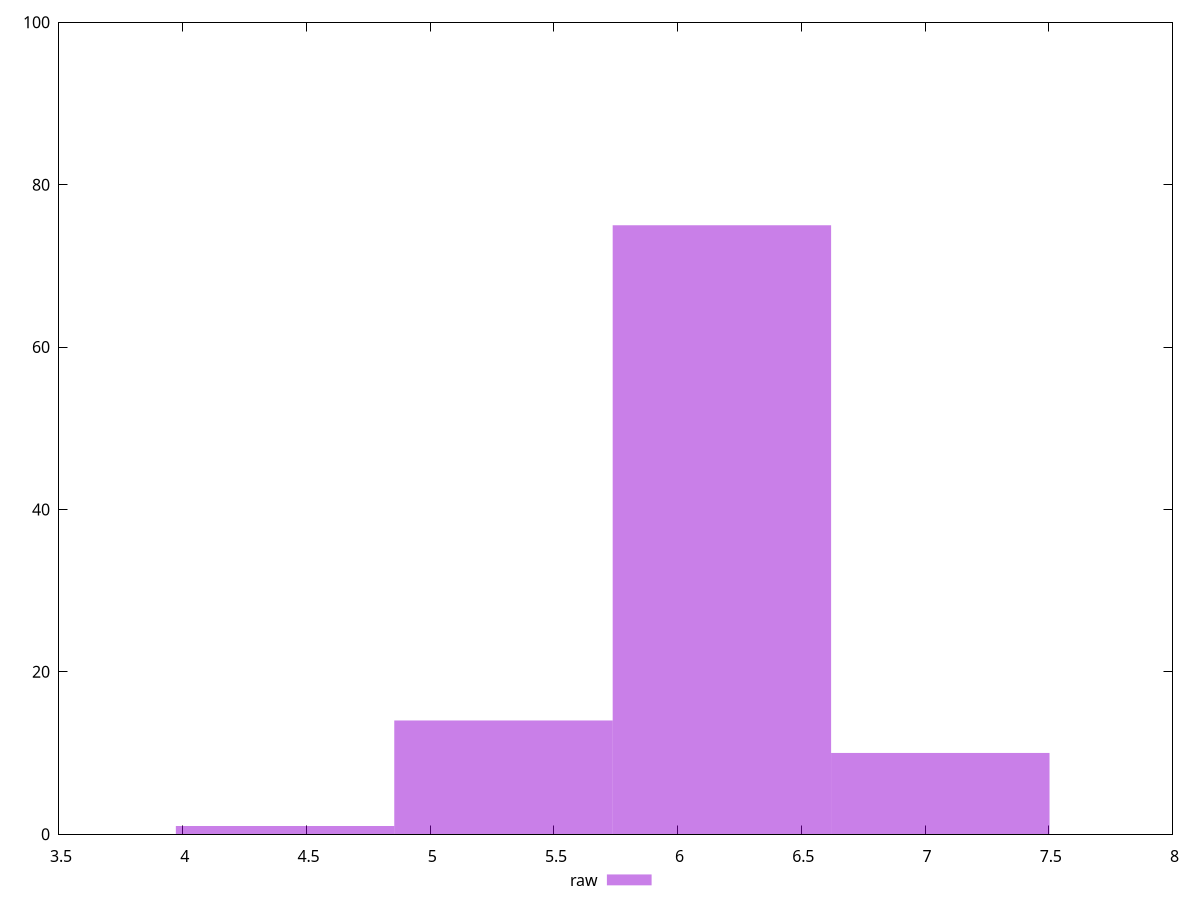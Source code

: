 reset
set terminal svg size 640, 490 enhanced background rgb 'white'
set output "report_00007_2020-12-11T15:55:29.892Z/bootup-time/samples/empty/raw/histogram.svg"

$raw <<EOF
6.178960798582361 75
7.061669484094127 10
5.2962521130705955 14
4.413543427558829 1
EOF

set key outside below
set boxwidth 0.8827086855117658
set yrange [0:100]
set style fill transparent solid 0.5 noborder

plot \
  $raw title "raw" with boxes, \


reset